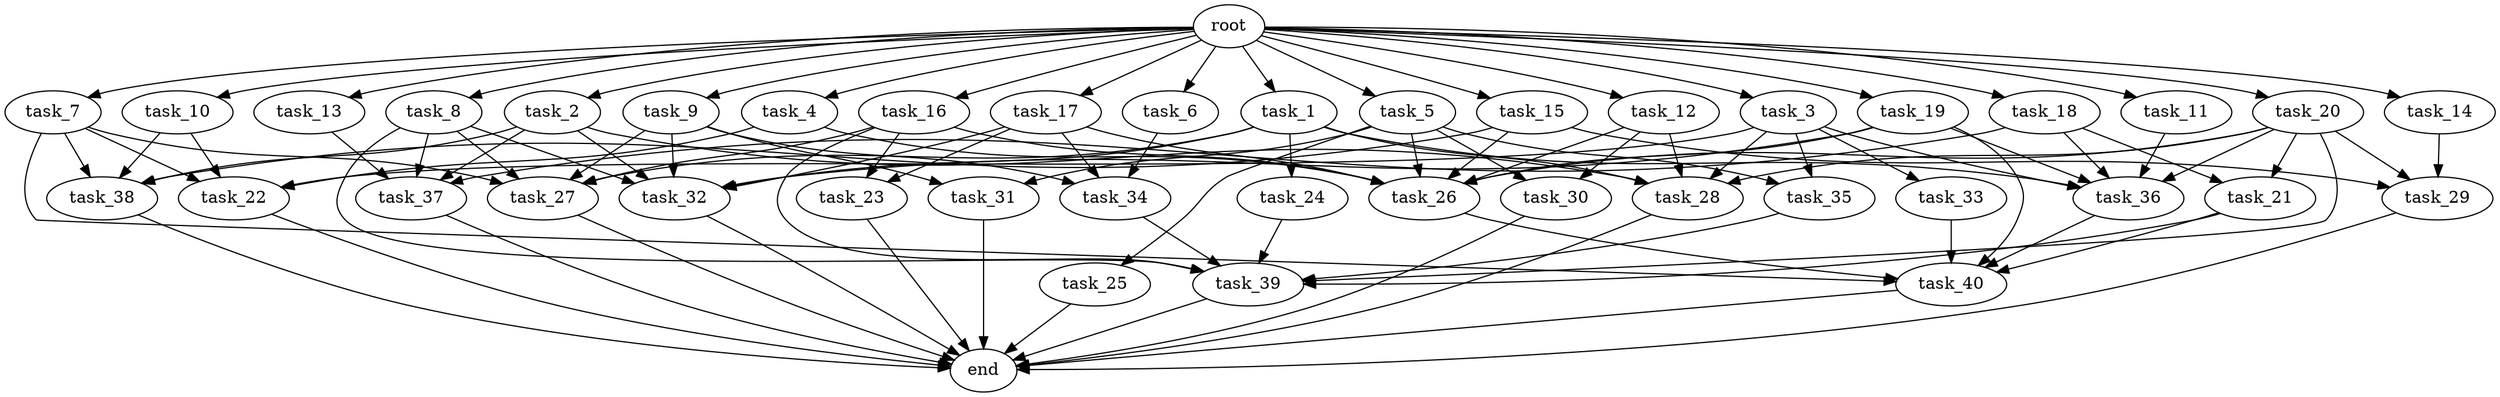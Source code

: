 digraph G {
  root [size="0.000000e+00"];
  task_1 [size="3.767849e+10"];
  task_2 [size="7.610690e+10"];
  task_3 [size="8.690848e+07"];
  task_4 [size="9.182990e+10"];
  task_5 [size="2.937146e+10"];
  task_6 [size="3.754951e+10"];
  task_7 [size="1.330443e+10"];
  task_8 [size="7.648786e+10"];
  task_9 [size="6.897368e+10"];
  task_10 [size="4.212444e+09"];
  task_11 [size="3.549243e+10"];
  task_12 [size="6.984314e+10"];
  task_13 [size="4.249718e+10"];
  task_14 [size="5.012820e+10"];
  task_15 [size="7.925127e+09"];
  task_16 [size="5.328352e+10"];
  task_17 [size="4.396715e+10"];
  task_18 [size="3.672800e+10"];
  task_19 [size="9.416363e+10"];
  task_20 [size="6.797017e+10"];
  task_21 [size="9.709002e+10"];
  task_22 [size="8.737166e+10"];
  task_23 [size="8.270863e+10"];
  task_24 [size="2.720501e+10"];
  task_25 [size="8.771934e+10"];
  task_26 [size="5.100698e+10"];
  task_27 [size="1.469555e+10"];
  task_28 [size="3.523429e+10"];
  task_29 [size="7.168779e+10"];
  task_30 [size="4.518243e+10"];
  task_31 [size="4.984631e+10"];
  task_32 [size="5.178190e+10"];
  task_33 [size="2.765176e+10"];
  task_34 [size="7.123290e+10"];
  task_35 [size="4.111728e+10"];
  task_36 [size="9.990628e+10"];
  task_37 [size="9.607341e+10"];
  task_38 [size="2.308980e+10"];
  task_39 [size="3.853653e+09"];
  task_40 [size="4.032918e+10"];
  end [size="0.000000e+00"];

  root -> task_1 [size="1.000000e-12"];
  root -> task_2 [size="1.000000e-12"];
  root -> task_3 [size="1.000000e-12"];
  root -> task_4 [size="1.000000e-12"];
  root -> task_5 [size="1.000000e-12"];
  root -> task_6 [size="1.000000e-12"];
  root -> task_7 [size="1.000000e-12"];
  root -> task_8 [size="1.000000e-12"];
  root -> task_9 [size="1.000000e-12"];
  root -> task_10 [size="1.000000e-12"];
  root -> task_11 [size="1.000000e-12"];
  root -> task_12 [size="1.000000e-12"];
  root -> task_13 [size="1.000000e-12"];
  root -> task_14 [size="1.000000e-12"];
  root -> task_15 [size="1.000000e-12"];
  root -> task_16 [size="1.000000e-12"];
  root -> task_17 [size="1.000000e-12"];
  root -> task_18 [size="1.000000e-12"];
  root -> task_19 [size="1.000000e-12"];
  root -> task_20 [size="1.000000e-12"];
  task_1 -> task_24 [size="2.720501e+08"];
  task_1 -> task_27 [size="2.939110e+07"];
  task_1 -> task_28 [size="7.046859e+07"];
  task_1 -> task_32 [size="8.630316e+07"];
  task_1 -> task_36 [size="1.665105e+08"];
  task_2 -> task_28 [size="7.046859e+07"];
  task_2 -> task_32 [size="8.630316e+07"];
  task_2 -> task_37 [size="2.401835e+08"];
  task_2 -> task_38 [size="5.772450e+07"];
  task_3 -> task_22 [size="2.184291e+08"];
  task_3 -> task_28 [size="7.046859e+07"];
  task_3 -> task_33 [size="2.765176e+08"];
  task_3 -> task_35 [size="2.055864e+08"];
  task_3 -> task_36 [size="1.665105e+08"];
  task_4 -> task_22 [size="2.184291e+08"];
  task_4 -> task_26 [size="6.375872e+07"];
  task_5 -> task_25 [size="8.771934e+08"];
  task_5 -> task_26 [size="6.375872e+07"];
  task_5 -> task_30 [size="2.259121e+08"];
  task_5 -> task_31 [size="2.492316e+08"];
  task_5 -> task_35 [size="2.055864e+08"];
  task_6 -> task_34 [size="2.374430e+08"];
  task_7 -> task_22 [size="2.184291e+08"];
  task_7 -> task_27 [size="2.939110e+07"];
  task_7 -> task_38 [size="5.772450e+07"];
  task_7 -> task_40 [size="6.721531e+07"];
  task_8 -> task_27 [size="2.939110e+07"];
  task_8 -> task_32 [size="8.630316e+07"];
  task_8 -> task_37 [size="2.401835e+08"];
  task_8 -> task_39 [size="5.505218e+06"];
  task_9 -> task_27 [size="2.939110e+07"];
  task_9 -> task_31 [size="2.492316e+08"];
  task_9 -> task_32 [size="8.630316e+07"];
  task_9 -> task_34 [size="2.374430e+08"];
  task_10 -> task_22 [size="2.184291e+08"];
  task_10 -> task_38 [size="5.772450e+07"];
  task_11 -> task_36 [size="1.665105e+08"];
  task_12 -> task_26 [size="6.375872e+07"];
  task_12 -> task_28 [size="7.046859e+07"];
  task_12 -> task_30 [size="2.259121e+08"];
  task_13 -> task_37 [size="2.401835e+08"];
  task_14 -> task_29 [size="2.389593e+08"];
  task_15 -> task_26 [size="6.375872e+07"];
  task_15 -> task_29 [size="2.389593e+08"];
  task_15 -> task_38 [size="5.772450e+07"];
  task_16 -> task_23 [size="4.135432e+08"];
  task_16 -> task_26 [size="6.375872e+07"];
  task_16 -> task_27 [size="2.939110e+07"];
  task_16 -> task_39 [size="5.505218e+06"];
  task_17 -> task_23 [size="4.135432e+08"];
  task_17 -> task_26 [size="6.375872e+07"];
  task_17 -> task_32 [size="8.630316e+07"];
  task_17 -> task_34 [size="2.374430e+08"];
  task_18 -> task_21 [size="4.854501e+08"];
  task_18 -> task_36 [size="1.665105e+08"];
  task_18 -> task_37 [size="2.401835e+08"];
  task_19 -> task_26 [size="6.375872e+07"];
  task_19 -> task_32 [size="8.630316e+07"];
  task_19 -> task_36 [size="1.665105e+08"];
  task_19 -> task_40 [size="6.721531e+07"];
  task_20 -> task_21 [size="4.854501e+08"];
  task_20 -> task_26 [size="6.375872e+07"];
  task_20 -> task_28 [size="7.046859e+07"];
  task_20 -> task_29 [size="2.389593e+08"];
  task_20 -> task_36 [size="1.665105e+08"];
  task_20 -> task_39 [size="5.505218e+06"];
  task_21 -> task_39 [size="5.505218e+06"];
  task_21 -> task_40 [size="6.721531e+07"];
  task_22 -> end [size="1.000000e-12"];
  task_23 -> end [size="1.000000e-12"];
  task_24 -> task_39 [size="5.505218e+06"];
  task_25 -> end [size="1.000000e-12"];
  task_26 -> task_40 [size="6.721531e+07"];
  task_27 -> end [size="1.000000e-12"];
  task_28 -> end [size="1.000000e-12"];
  task_29 -> end [size="1.000000e-12"];
  task_30 -> end [size="1.000000e-12"];
  task_31 -> end [size="1.000000e-12"];
  task_32 -> end [size="1.000000e-12"];
  task_33 -> task_40 [size="6.721531e+07"];
  task_34 -> task_39 [size="5.505218e+06"];
  task_35 -> task_39 [size="5.505218e+06"];
  task_36 -> task_40 [size="6.721531e+07"];
  task_37 -> end [size="1.000000e-12"];
  task_38 -> end [size="1.000000e-12"];
  task_39 -> end [size="1.000000e-12"];
  task_40 -> end [size="1.000000e-12"];
}
